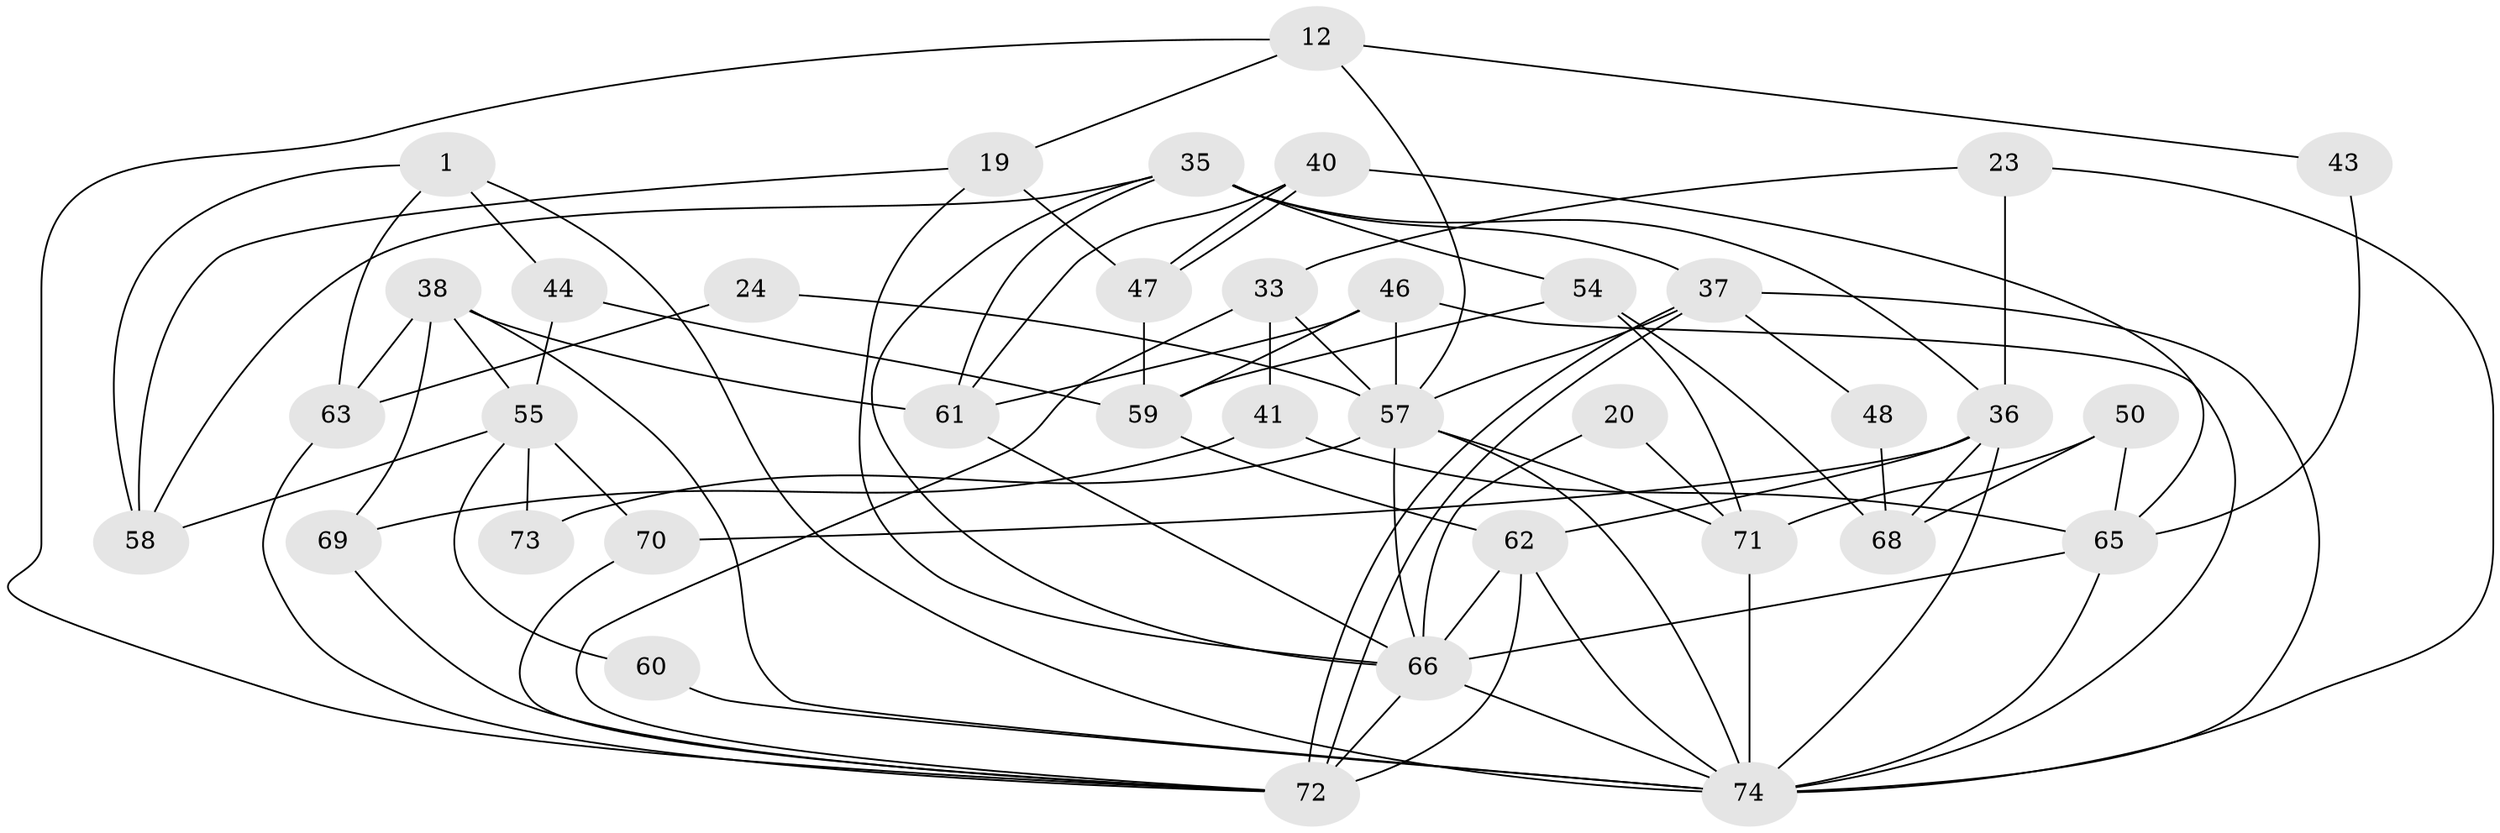 // original degree distribution, {4: 0.35135135135135137, 3: 0.20270270270270271, 7: 0.04054054054054054, 2: 0.16216216216216217, 5: 0.14864864864864866, 6: 0.06756756756756757, 8: 0.013513513513513514, 9: 0.013513513513513514}
// Generated by graph-tools (version 1.1) at 2025/52/03/09/25 04:52:14]
// undirected, 37 vertices, 84 edges
graph export_dot {
graph [start="1"]
  node [color=gray90,style=filled];
  1;
  12;
  19;
  20;
  23 [super="+22"];
  24;
  33;
  35 [super="+31"];
  36 [super="+6"];
  37;
  38 [super="+25"];
  40 [super="+29"];
  41 [super="+32"];
  43;
  44 [super="+3"];
  46;
  47;
  48;
  50 [super="+7"];
  54 [super="+17"];
  55 [super="+42+34"];
  57 [super="+2+53"];
  58;
  59;
  60;
  61 [super="+45"];
  62 [super="+28+51"];
  63;
  65;
  66 [super="+39"];
  68 [super="+64"];
  69;
  70;
  71 [super="+56"];
  72 [super="+15+52"];
  73;
  74 [super="+9+26+14+67"];
  1 -- 63;
  1 -- 58;
  1 -- 44;
  1 -- 74;
  12 -- 19;
  12 -- 43;
  12 -- 57;
  12 -- 72;
  19 -- 58;
  19 -- 47;
  19 -- 66;
  20 -- 71;
  20 -- 66;
  23 -- 33 [weight=2];
  23 -- 36;
  23 -- 74 [weight=2];
  24 -- 63;
  24 -- 57;
  33 -- 72;
  33 -- 57;
  33 -- 41;
  35 -- 66;
  35 -- 54 [weight=2];
  35 -- 58;
  35 -- 37;
  35 -- 61;
  35 -- 36 [weight=2];
  36 -- 74 [weight=3];
  36 -- 68 [weight=2];
  36 -- 70;
  36 -- 62;
  37 -- 72 [weight=2];
  37 -- 72;
  37 -- 48;
  37 -- 57 [weight=2];
  37 -- 74;
  38 -- 61;
  38 -- 74 [weight=3];
  38 -- 69 [weight=2];
  38 -- 63;
  38 -- 55 [weight=2];
  40 -- 47;
  40 -- 47;
  40 -- 61 [weight=2];
  40 -- 65 [weight=2];
  41 -- 69;
  41 -- 65;
  43 -- 65;
  44 -- 59 [weight=2];
  44 -- 55;
  46 -- 59;
  46 -- 74;
  46 -- 61;
  46 -- 57;
  47 -- 59;
  48 -- 68;
  50 -- 68;
  50 -- 65;
  50 -- 71;
  54 -- 68 [weight=2];
  54 -- 71 [weight=2];
  54 -- 59;
  55 -- 58;
  55 -- 70;
  55 -- 73;
  55 -- 60;
  57 -- 71 [weight=3];
  57 -- 66;
  57 -- 73;
  57 -- 74 [weight=2];
  59 -- 62 [weight=2];
  60 -- 74;
  61 -- 66;
  62 -- 74;
  62 -- 72 [weight=2];
  62 -- 66;
  63 -- 72;
  65 -- 74 [weight=2];
  65 -- 66;
  66 -- 72;
  66 -- 74;
  69 -- 72;
  70 -- 72;
  71 -- 74;
}
